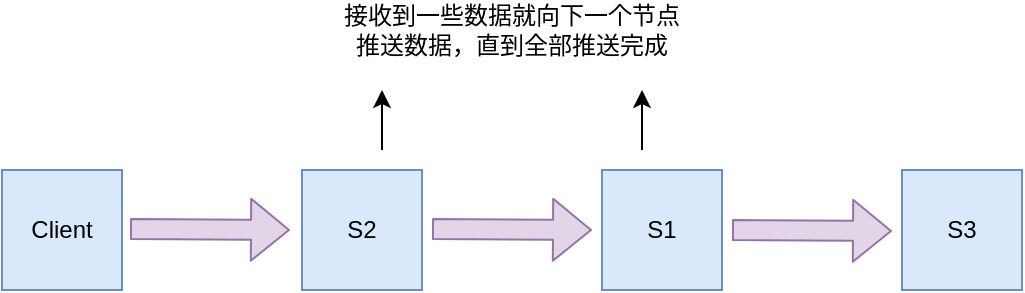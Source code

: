 <mxfile version="13.0.3" type="device"><diagram id="4B6crr6gOqjy69qDG9SH" name="Page-1"><mxGraphModel dx="946" dy="624" grid="1" gridSize="10" guides="1" tooltips="1" connect="1" arrows="1" fold="1" page="1" pageScale="1" pageWidth="827" pageHeight="1169" math="0" shadow="0"><root><mxCell id="0"/><mxCell id="1" parent="0"/><mxCell id="q6RFlbQNRY6q8PcQae40-1" value="Client" style="rounded=0;whiteSpace=wrap;html=1;fillColor=#dae8fc;strokeColor=#6c8ebf;" vertex="1" parent="1"><mxGeometry x="150" y="200" width="60" height="60" as="geometry"/></mxCell><mxCell id="q6RFlbQNRY6q8PcQae40-2" value="S2" style="rounded=0;whiteSpace=wrap;html=1;fillColor=#dae8fc;strokeColor=#6c8ebf;" vertex="1" parent="1"><mxGeometry x="300" y="200" width="60" height="60" as="geometry"/></mxCell><mxCell id="q6RFlbQNRY6q8PcQae40-3" value="S1" style="rounded=0;whiteSpace=wrap;html=1;fillColor=#dae8fc;strokeColor=#6c8ebf;" vertex="1" parent="1"><mxGeometry x="450" y="200" width="60" height="60" as="geometry"/></mxCell><mxCell id="q6RFlbQNRY6q8PcQae40-4" value="S3" style="rounded=0;whiteSpace=wrap;html=1;fillColor=#dae8fc;strokeColor=#6c8ebf;" vertex="1" parent="1"><mxGeometry x="600" y="200" width="60" height="60" as="geometry"/></mxCell><mxCell id="q6RFlbQNRY6q8PcQae40-5" value="" style="shape=flexArrow;endArrow=classic;html=1;fillColor=#e1d5e7;strokeColor=#9673a6;" edge="1" parent="1"><mxGeometry width="50" height="50" relative="1" as="geometry"><mxPoint x="214" y="229.5" as="sourcePoint"/><mxPoint x="294" y="230" as="targetPoint"/></mxGeometry></mxCell><mxCell id="q6RFlbQNRY6q8PcQae40-6" value="" style="shape=flexArrow;endArrow=classic;html=1;fillColor=#e1d5e7;strokeColor=#9673a6;" edge="1" parent="1"><mxGeometry width="50" height="50" relative="1" as="geometry"><mxPoint x="365" y="229.5" as="sourcePoint"/><mxPoint x="445" y="230" as="targetPoint"/></mxGeometry></mxCell><mxCell id="q6RFlbQNRY6q8PcQae40-7" value="" style="shape=flexArrow;endArrow=classic;html=1;fillColor=#e1d5e7;strokeColor=#9673a6;" edge="1" parent="1"><mxGeometry width="50" height="50" relative="1" as="geometry"><mxPoint x="515" y="230" as="sourcePoint"/><mxPoint x="595" y="230.5" as="targetPoint"/></mxGeometry></mxCell><mxCell id="q6RFlbQNRY6q8PcQae40-8" value="接收到一些数据就向下一个节点推送数据，直到全部推送完成" style="text;html=1;strokeColor=none;fillColor=none;align=center;verticalAlign=middle;whiteSpace=wrap;rounded=0;" vertex="1" parent="1"><mxGeometry x="320" y="120" width="170" height="20" as="geometry"/></mxCell><mxCell id="q6RFlbQNRY6q8PcQae40-9" value="" style="endArrow=classic;html=1;" edge="1" parent="1"><mxGeometry width="50" height="50" relative="1" as="geometry"><mxPoint x="340" y="190" as="sourcePoint"/><mxPoint x="340" y="160" as="targetPoint"/></mxGeometry></mxCell><mxCell id="q6RFlbQNRY6q8PcQae40-11" value="" style="endArrow=classic;html=1;" edge="1" parent="1"><mxGeometry width="50" height="50" relative="1" as="geometry"><mxPoint x="470" y="190" as="sourcePoint"/><mxPoint x="470" y="160" as="targetPoint"/></mxGeometry></mxCell></root></mxGraphModel></diagram></mxfile>